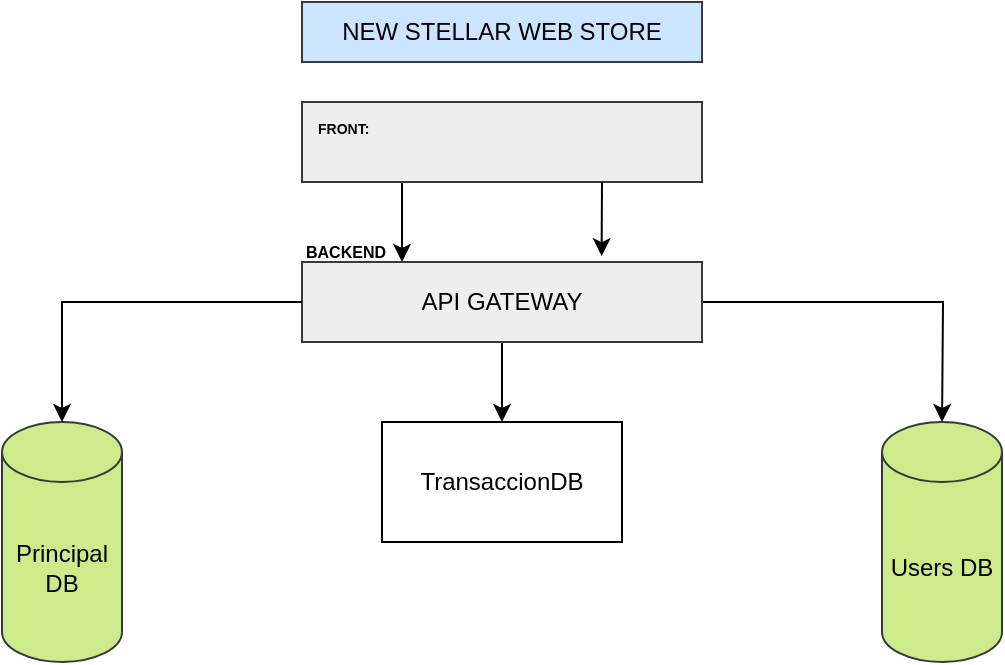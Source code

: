 <mxfile version="22.1.17" type="github">
  <diagram name="Page-1" id="edf60f1a-56cd-e834-aa8a-f176f3a09ee4">
    <mxGraphModel dx="819" dy="422" grid="1" gridSize="10" guides="1" tooltips="1" connect="1" arrows="1" fold="1" page="1" pageScale="1" pageWidth="1100" pageHeight="850" background="none" math="0" shadow="0">
      <root>
        <mxCell id="0" />
        <mxCell id="1" parent="0" />
        <mxCell id="UF4x-xSXFysQibBx9FlB-15" value="NEW STELLAR WEB STORE" style="rounded=0;whiteSpace=wrap;html=1;fillColor=#cce5ff;strokeColor=#36393d;" parent="1" vertex="1">
          <mxGeometry x="200" y="70" width="200" height="30" as="geometry" />
        </mxCell>
        <mxCell id="EMMBerv7BqWXjt2nW1ao-31" style="edgeStyle=orthogonalEdgeStyle;rounded=0;orthogonalLoop=1;jettySize=auto;html=1;exitX=0.25;exitY=1;exitDx=0;exitDy=0;entryX=0.25;entryY=0;entryDx=0;entryDy=0;" edge="1" parent="1" source="UF4x-xSXFysQibBx9FlB-16" target="EMMBerv7BqWXjt2nW1ao-30">
          <mxGeometry relative="1" as="geometry" />
        </mxCell>
        <mxCell id="UF4x-xSXFysQibBx9FlB-16" value="&lt;font color=&quot;#000000&quot; style=&quot;font-size: 7px;&quot;&gt;&lt;b&gt;FRONT:&amp;nbsp;&lt;/b&gt;&lt;/font&gt;" style="rounded=0;whiteSpace=wrap;html=1;verticalAlign=top;align=left;fontSize=12;spacingLeft=8;spacing=0;fillColor=#eeeeee;strokeColor=#36393d;fontColor=#666666;" parent="1" vertex="1">
          <mxGeometry x="200" y="120" width="200" height="40" as="geometry" />
        </mxCell>
        <mxCell id="EMMBerv7BqWXjt2nW1ao-1" value="" style="shape=image;verticalLabelPosition=bottom;labelBackgroundColor=default;verticalAlign=top;aspect=fixed;imageAspect=0;image=https://seeklogo.com/images/N/next-js-icon-logo-EE302D5DBD-seeklogo.com.png;" vertex="1" parent="1">
          <mxGeometry x="286.25" y="126.25" width="27.5" height="27.5" as="geometry" />
        </mxCell>
        <mxCell id="EMMBerv7BqWXjt2nW1ao-33" style="edgeStyle=orthogonalEdgeStyle;rounded=0;orthogonalLoop=1;jettySize=auto;html=1;exitX=0.5;exitY=1;exitDx=0;exitDy=0;entryX=0.5;entryY=0;entryDx=0;entryDy=0;" edge="1" parent="1" source="EMMBerv7BqWXjt2nW1ao-30" target="EMMBerv7BqWXjt2nW1ao-35">
          <mxGeometry relative="1" as="geometry">
            <mxPoint x="299.857" y="280" as="targetPoint" />
          </mxGeometry>
        </mxCell>
        <mxCell id="EMMBerv7BqWXjt2nW1ao-38" style="edgeStyle=orthogonalEdgeStyle;rounded=0;orthogonalLoop=1;jettySize=auto;html=1;exitX=1;exitY=0.5;exitDx=0;exitDy=0;" edge="1" parent="1" source="EMMBerv7BqWXjt2nW1ao-30">
          <mxGeometry relative="1" as="geometry">
            <mxPoint x="520.029" y="280" as="targetPoint" />
          </mxGeometry>
        </mxCell>
        <mxCell id="EMMBerv7BqWXjt2nW1ao-30" value="API GATEWAY" style="rounded=0;whiteSpace=wrap;html=1;fillColor=#eeeeee;strokeColor=#36393d;" vertex="1" parent="1">
          <mxGeometry x="200" y="200" width="200" height="40" as="geometry" />
        </mxCell>
        <mxCell id="EMMBerv7BqWXjt2nW1ao-32" style="edgeStyle=orthogonalEdgeStyle;rounded=0;orthogonalLoop=1;jettySize=auto;html=1;exitX=0.75;exitY=1;exitDx=0;exitDy=0;entryX=0.749;entryY=-0.073;entryDx=0;entryDy=0;entryPerimeter=0;" edge="1" parent="1" source="UF4x-xSXFysQibBx9FlB-16" target="EMMBerv7BqWXjt2nW1ao-30">
          <mxGeometry relative="1" as="geometry" />
        </mxCell>
        <mxCell id="EMMBerv7BqWXjt2nW1ao-35" value="TransaccionDB" style="rounded=0;whiteSpace=wrap;html=1;" vertex="1" parent="1">
          <mxGeometry x="240" y="280" width="120" height="60" as="geometry" />
        </mxCell>
        <mxCell id="EMMBerv7BqWXjt2nW1ao-40" value="BACKEND" style="rounded=0;whiteSpace=wrap;html=1;align=left;fontSize=8;fontStyle=1;fontColor=default;strokeColor=none;fillColor=none;" vertex="1" parent="1">
          <mxGeometry x="200" y="190" width="40" height="10" as="geometry" />
        </mxCell>
        <mxCell id="EMMBerv7BqWXjt2nW1ao-42" value="Principal DB" style="shape=cylinder3;whiteSpace=wrap;html=1;boundedLbl=1;backgroundOutline=1;size=15;fillColor=#cdeb8b;strokeColor=#36393d;" vertex="1" parent="1">
          <mxGeometry x="50" y="280" width="60" height="120" as="geometry" />
        </mxCell>
        <mxCell id="EMMBerv7BqWXjt2nW1ao-43" style="edgeStyle=orthogonalEdgeStyle;rounded=0;orthogonalLoop=1;jettySize=auto;html=1;exitX=0;exitY=0.5;exitDx=0;exitDy=0;entryX=0.5;entryY=0;entryDx=0;entryDy=0;entryPerimeter=0;" edge="1" parent="1" source="EMMBerv7BqWXjt2nW1ao-30" target="EMMBerv7BqWXjt2nW1ao-42">
          <mxGeometry relative="1" as="geometry" />
        </mxCell>
        <mxCell id="EMMBerv7BqWXjt2nW1ao-44" value="Users DB" style="shape=cylinder3;whiteSpace=wrap;html=1;boundedLbl=1;backgroundOutline=1;size=15;fillColor=#cdeb8b;strokeColor=#36393d;" vertex="1" parent="1">
          <mxGeometry x="490" y="280" width="60" height="120" as="geometry" />
        </mxCell>
      </root>
    </mxGraphModel>
  </diagram>
</mxfile>
